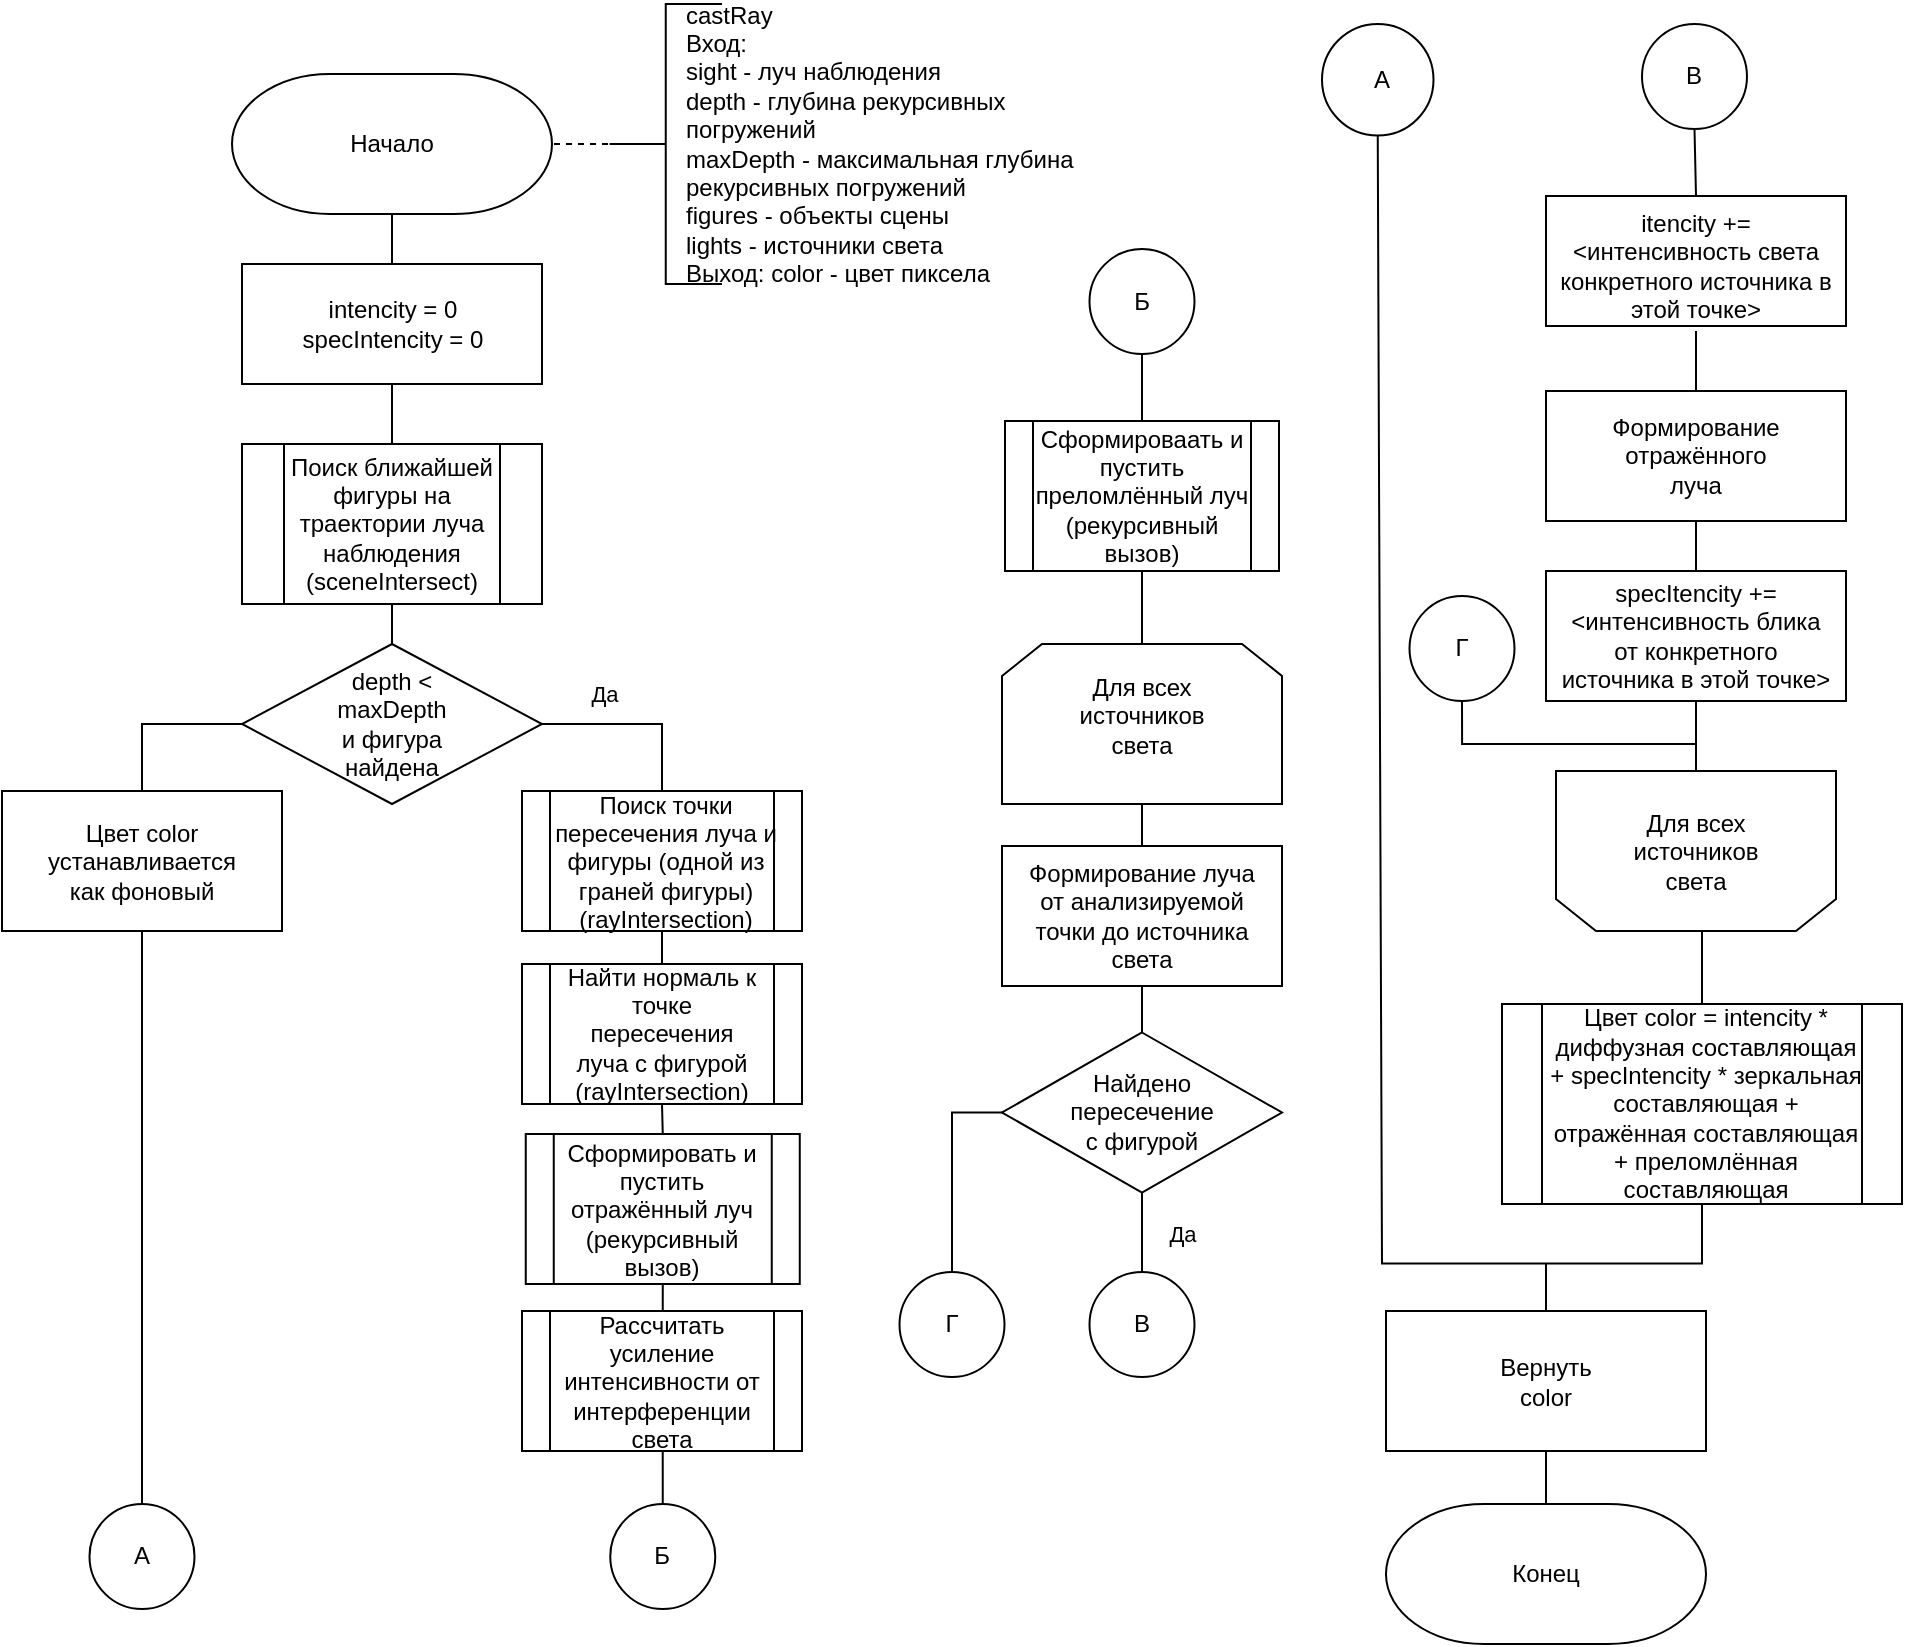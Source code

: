 <mxfile version="20.6.0" type="device"><diagram id="fVO1fbfDSR9VCBx-ozSu" name="Page-1"><mxGraphModel dx="976" dy="614" grid="1" gridSize="10" guides="1" tooltips="1" connect="1" arrows="1" fold="1" page="0" pageScale="1" pageWidth="827" pageHeight="1169" math="0" shadow="0"><root><mxCell id="0"/><mxCell id="1" parent="0"/><mxCell id="w2PnxdbFsfGUaYTy7Jyk-63" value="" style="shape=process;whiteSpace=wrap;html=1;backgroundOutline=1;" parent="1" vertex="1"><mxGeometry x="820" y="510" width="200" height="100" as="geometry"/></mxCell><mxCell id="dwjosPTiNND8Au1uQ1Ts-14" style="edgeStyle=orthogonalEdgeStyle;rounded=0;orthogonalLoop=1;jettySize=auto;html=1;entryX=0.5;entryY=0;entryDx=0;entryDy=0;strokeWidth=1;endArrow=none;endFill=0;" parent="1" source="w2PnxdbFsfGUaYTy7Jyk-39" target="dwjosPTiNND8Au1uQ1Ts-12" edge="1"><mxGeometry relative="1" as="geometry"><Array as="points"><mxPoint x="545" y="564"/></Array></mxGeometry></mxCell><mxCell id="w2PnxdbFsfGUaYTy7Jyk-39" value="" style="rhombus;whiteSpace=wrap;html=1;" parent="1" vertex="1"><mxGeometry x="570" y="524.25" width="140" height="80" as="geometry"/></mxCell><mxCell id="w2PnxdbFsfGUaYTy7Jyk-33" value="" style="shape=loopLimit;whiteSpace=wrap;html=1;" parent="1" vertex="1"><mxGeometry x="570" y="330" width="140" height="80" as="geometry"/></mxCell><mxCell id="w2PnxdbFsfGUaYTy7Jyk-21" value="" style="shape=process;whiteSpace=wrap;html=1;backgroundOutline=1;" parent="1" vertex="1"><mxGeometry x="330" y="403.5" width="140" height="70" as="geometry"/></mxCell><mxCell id="w2PnxdbFsfGUaYTy7Jyk-3" value="" style="strokeWidth=1;html=1;shape=mxgraph.flowchart.annotation_2;align=left;labelPosition=right;pointerEvents=1;" parent="1" vertex="1"><mxGeometry x="373.75" y="10" width="56.25" height="140" as="geometry"/></mxCell><mxCell id="w2PnxdbFsfGUaYTy7Jyk-4" value="" style="endArrow=none;dashed=1;html=1;strokeWidth=1;rounded=0;entryX=0;entryY=0.5;entryDx=0;entryDy=0;entryPerimeter=0;exitX=1;exitY=0.5;exitDx=0;exitDy=0;" parent="1" target="w2PnxdbFsfGUaYTy7Jyk-3" edge="1"><mxGeometry width="50" height="50" relative="1" as="geometry"><mxPoint x="340" y="80" as="sourcePoint"/><mxPoint x="280" y="195" as="targetPoint"/></mxGeometry></mxCell><mxCell id="w2PnxdbFsfGUaYTy7Jyk-5" value="castRay&lt;br&gt;Вход:&lt;br&gt;sight - луч наблюдения&lt;br&gt;depth - глубина рекурсивных погружений&lt;br&gt;maxDepth - максимальная глубина рекурсивных погружений&lt;br&gt;figures - объекты сцены&lt;br&gt;lights - источники света&lt;br&gt;Выход: color - цвет пиксела" style="text;html=1;strokeColor=none;fillColor=none;align=left;verticalAlign=middle;whiteSpace=wrap;rounded=0;" parent="1" vertex="1"><mxGeometry x="410" y="50" width="223.75" height="60" as="geometry"/></mxCell><mxCell id="w2PnxdbFsfGUaYTy7Jyk-8" value="" style="endArrow=none;html=1;rounded=0;exitX=0.5;exitY=1;exitDx=0;exitDy=0;endFill=0;" parent="1" edge="1"><mxGeometry width="50" height="50" relative="1" as="geometry"><mxPoint x="265" y="115" as="sourcePoint"/><mxPoint x="265" y="140" as="targetPoint"/></mxGeometry></mxCell><mxCell id="w2PnxdbFsfGUaYTy7Jyk-10" value="" style="strokeWidth=1;html=1;shape=mxgraph.flowchart.decision;whiteSpace=wrap;" parent="1" vertex="1"><mxGeometry x="190" y="330" width="150" height="80" as="geometry"/></mxCell><mxCell id="w2PnxdbFsfGUaYTy7Jyk-11" value="" style="verticalLabelPosition=bottom;verticalAlign=top;html=1;shape=process;whiteSpace=wrap;rounded=0;size=0.14;arcSize=6;" parent="1" vertex="1"><mxGeometry x="190" y="230" width="150" height="80" as="geometry"/></mxCell><mxCell id="w2PnxdbFsfGUaYTy7Jyk-7" value="Поиск ближайшей фигуры на траектории луча наблюдения&lt;br&gt;(sceneIntersect)" style="text;html=1;strokeColor=none;fillColor=none;align=center;verticalAlign=middle;whiteSpace=wrap;rounded=0;" parent="1" vertex="1"><mxGeometry x="205" y="255" width="120" height="30" as="geometry"/></mxCell><mxCell id="w2PnxdbFsfGUaYTy7Jyk-12" value="depth &amp;lt; maxDepth и фигура найдена" style="text;html=1;strokeColor=none;fillColor=none;align=center;verticalAlign=middle;whiteSpace=wrap;rounded=0;" parent="1" vertex="1"><mxGeometry x="235" y="355" width="60" height="30" as="geometry"/></mxCell><mxCell id="w2PnxdbFsfGUaYTy7Jyk-13" value="" style="endArrow=none;html=1;rounded=0;entryX=0.5;entryY=0;entryDx=0;entryDy=0;entryPerimeter=0;endFill=0;exitX=0.5;exitY=1;exitDx=0;exitDy=0;" parent="1" source="w2PnxdbFsfGUaYTy7Jyk-11" edge="1"><mxGeometry width="50" height="50" relative="1" as="geometry"><mxPoint x="260" y="310" as="sourcePoint"/><mxPoint x="265" y="330" as="targetPoint"/></mxGeometry></mxCell><mxCell id="w2PnxdbFsfGUaYTy7Jyk-14" value="" style="rounded=0;whiteSpace=wrap;html=1;" parent="1" vertex="1"><mxGeometry x="70" y="403.5" width="140" height="70" as="geometry"/></mxCell><mxCell id="w2PnxdbFsfGUaYTy7Jyk-15" value="Цвет color устанавливается как фоновый" style="text;html=1;strokeColor=none;fillColor=none;align=center;verticalAlign=middle;whiteSpace=wrap;rounded=0;" parent="1" vertex="1"><mxGeometry x="110" y="423.5" width="60" height="30" as="geometry"/></mxCell><mxCell id="w2PnxdbFsfGUaYTy7Jyk-17" value="" style="endArrow=none;html=1;rounded=0;exitX=0;exitY=0.5;exitDx=0;exitDy=0;exitPerimeter=0;entryX=0.5;entryY=0;entryDx=0;entryDy=0;endFill=0;" parent="1" source="w2PnxdbFsfGUaYTy7Jyk-10" target="w2PnxdbFsfGUaYTy7Jyk-14" edge="1"><mxGeometry width="50" height="50" relative="1" as="geometry"><mxPoint x="310" y="405" as="sourcePoint"/><mxPoint x="360" y="355" as="targetPoint"/><Array as="points"><mxPoint x="140" y="370"/></Array></mxGeometry></mxCell><mxCell id="w2PnxdbFsfGUaYTy7Jyk-19" value="Да" style="endArrow=none;html=1;rounded=0;exitX=1;exitY=0.5;exitDx=0;exitDy=0;exitPerimeter=0;entryX=0.5;entryY=0;entryDx=0;entryDy=0;endFill=0;" parent="1" source="w2PnxdbFsfGUaYTy7Jyk-10" target="w2PnxdbFsfGUaYTy7Jyk-21" edge="1"><mxGeometry x="-0.351" y="15" width="50" height="50" relative="1" as="geometry"><mxPoint x="310" y="405" as="sourcePoint"/><mxPoint x="460" y="435" as="targetPoint"/><Array as="points"><mxPoint x="400" y="370"/></Array><mxPoint as="offset"/></mxGeometry></mxCell><mxCell id="w2PnxdbFsfGUaYTy7Jyk-20" value="Поиск точки пересечения луча и фигуры (одной из граней фигуры)&lt;br&gt;(rayIntersection)" style="text;html=1;strokeColor=none;fillColor=none;align=center;verticalAlign=middle;whiteSpace=wrap;rounded=0;" parent="1" vertex="1"><mxGeometry x="331.88" y="423.5" width="140" height="30" as="geometry"/></mxCell><mxCell id="w2PnxdbFsfGUaYTy7Jyk-22" value="" style="shape=process;whiteSpace=wrap;html=1;backgroundOutline=1;" parent="1" vertex="1"><mxGeometry x="330" y="490" width="140" height="70" as="geometry"/></mxCell><mxCell id="w2PnxdbFsfGUaYTy7Jyk-23" value="Найти нормаль к точке пересечения луча с фигурой&lt;br&gt;(rayIntersection)" style="text;html=1;strokeColor=none;fillColor=none;align=center;verticalAlign=middle;whiteSpace=wrap;rounded=0;" parent="1" vertex="1"><mxGeometry x="350" y="510" width="100" height="30" as="geometry"/></mxCell><mxCell id="w2PnxdbFsfGUaYTy7Jyk-24" value="" style="endArrow=none;html=1;rounded=0;exitX=0.5;exitY=1;exitDx=0;exitDy=0;entryX=0.5;entryY=0;entryDx=0;entryDy=0;endFill=0;" parent="1" source="w2PnxdbFsfGUaYTy7Jyk-21" target="w2PnxdbFsfGUaYTy7Jyk-22" edge="1"><mxGeometry width="50" height="50" relative="1" as="geometry"><mxPoint x="340" y="546.75" as="sourcePoint"/><mxPoint x="390" y="496.75" as="targetPoint"/></mxGeometry></mxCell><mxCell id="w2PnxdbFsfGUaYTy7Jyk-29" value="" style="endArrow=none;html=1;rounded=0;exitX=0.5;exitY=1;exitDx=0;exitDy=0;entryX=0.5;entryY=0;entryDx=0;entryDy=0;endFill=0;startArrow=none;" parent="1" source="AKUueDDUkcp5LXTn7VJ9-1" edge="1"><mxGeometry width="50" height="50" relative="1" as="geometry"><mxPoint x="320" y="676.75" as="sourcePoint"/><mxPoint x="400" y="636.75" as="targetPoint"/></mxGeometry></mxCell><mxCell id="w2PnxdbFsfGUaYTy7Jyk-32" value="Для всех источников света" style="text;html=1;strokeColor=none;fillColor=none;align=center;verticalAlign=middle;whiteSpace=wrap;rounded=0;" parent="1" vertex="1"><mxGeometry x="610" y="351" width="60" height="30" as="geometry"/></mxCell><mxCell id="w2PnxdbFsfGUaYTy7Jyk-35" value="" style="rounded=0;whiteSpace=wrap;html=1;" parent="1" vertex="1"><mxGeometry x="570" y="431" width="140" height="70" as="geometry"/></mxCell><mxCell id="w2PnxdbFsfGUaYTy7Jyk-36" value="Формирование луча от анализируемой точки до источника света" style="text;html=1;strokeColor=none;fillColor=none;align=center;verticalAlign=middle;whiteSpace=wrap;rounded=0;" parent="1" vertex="1"><mxGeometry x="575" y="451" width="130" height="30" as="geometry"/></mxCell><mxCell id="w2PnxdbFsfGUaYTy7Jyk-38" value="Найдено пересечение с фигурой" style="text;html=1;strokeColor=none;fillColor=none;align=center;verticalAlign=middle;whiteSpace=wrap;rounded=0;" parent="1" vertex="1"><mxGeometry x="610" y="549.25" width="60" height="30" as="geometry"/></mxCell><mxCell id="w2PnxdbFsfGUaYTy7Jyk-41" value="" style="endArrow=none;html=1;rounded=0;exitX=0.5;exitY=1;exitDx=0;exitDy=0;entryX=0.5;entryY=0;entryDx=0;entryDy=0;endFill=0;" parent="1" source="w2PnxdbFsfGUaYTy7Jyk-33" target="w2PnxdbFsfGUaYTy7Jyk-35" edge="1"><mxGeometry width="50" height="50" relative="1" as="geometry"><mxPoint x="640" y="406" as="sourcePoint"/><mxPoint x="670" y="441" as="targetPoint"/></mxGeometry></mxCell><mxCell id="w2PnxdbFsfGUaYTy7Jyk-42" value="" style="endArrow=none;html=1;rounded=0;exitX=0.5;exitY=1;exitDx=0;exitDy=0;entryX=0.5;entryY=0;entryDx=0;entryDy=0;endFill=0;" parent="1" source="w2PnxdbFsfGUaYTy7Jyk-35" target="w2PnxdbFsfGUaYTy7Jyk-39" edge="1"><mxGeometry width="50" height="50" relative="1" as="geometry"><mxPoint x="650" y="416" as="sourcePoint"/><mxPoint x="650" y="441" as="targetPoint"/></mxGeometry></mxCell><mxCell id="w2PnxdbFsfGUaYTy7Jyk-43" value="" style="rounded=0;whiteSpace=wrap;html=1;" parent="1" vertex="1"><mxGeometry x="842" y="106" width="150" height="65" as="geometry"/></mxCell><mxCell id="w2PnxdbFsfGUaYTy7Jyk-44" value="itencity += &amp;lt;интенсивность света конкретного источника в этой точке&amp;gt;" style="text;html=1;strokeColor=none;fillColor=none;align=center;verticalAlign=middle;whiteSpace=wrap;rounded=0;" parent="1" vertex="1"><mxGeometry x="847" y="126" width="140" height="30" as="geometry"/></mxCell><mxCell id="w2PnxdbFsfGUaYTy7Jyk-45" value="" style="rounded=0;whiteSpace=wrap;html=1;" parent="1" vertex="1"><mxGeometry x="190" y="140" width="150" height="60" as="geometry"/></mxCell><mxCell id="w2PnxdbFsfGUaYTy7Jyk-46" value="" style="endArrow=none;html=1;rounded=0;exitX=0.5;exitY=1;exitDx=0;exitDy=0;entryX=0.5;entryY=0;entryDx=0;entryDy=0;endFill=0;" parent="1" source="w2PnxdbFsfGUaYTy7Jyk-45" target="w2PnxdbFsfGUaYTy7Jyk-11" edge="1"><mxGeometry width="50" height="50" relative="1" as="geometry"><mxPoint x="450" y="280" as="sourcePoint"/><mxPoint x="500" y="230" as="targetPoint"/></mxGeometry></mxCell><mxCell id="w2PnxdbFsfGUaYTy7Jyk-47" value="intencity = 0&lt;br&gt;specIntencity = 0" style="text;html=1;strokeColor=none;fillColor=none;align=center;verticalAlign=middle;whiteSpace=wrap;rounded=0;" parent="1" vertex="1"><mxGeometry x="217.5" y="155" width="95" height="30" as="geometry"/></mxCell><mxCell id="w2PnxdbFsfGUaYTy7Jyk-48" value="" style="rounded=0;whiteSpace=wrap;html=1;" parent="1" vertex="1"><mxGeometry x="842" y="203.5" width="150" height="65" as="geometry"/></mxCell><mxCell id="w2PnxdbFsfGUaYTy7Jyk-49" value="Формирование отражённого луча" style="text;html=1;strokeColor=none;fillColor=none;align=center;verticalAlign=middle;whiteSpace=wrap;rounded=0;" parent="1" vertex="1"><mxGeometry x="887" y="221" width="60" height="30" as="geometry"/></mxCell><mxCell id="w2PnxdbFsfGUaYTy7Jyk-50" value="" style="rounded=0;whiteSpace=wrap;html=1;" parent="1" vertex="1"><mxGeometry x="842" y="293.5" width="150" height="65" as="geometry"/></mxCell><mxCell id="w2PnxdbFsfGUaYTy7Jyk-51" value="specItencity += &amp;lt;интенсивность блика от конкретного источника в этой точке&amp;gt;" style="text;html=1;strokeColor=none;fillColor=none;align=center;verticalAlign=middle;whiteSpace=wrap;rounded=0;" parent="1" vertex="1"><mxGeometry x="847" y="311" width="140" height="30" as="geometry"/></mxCell><mxCell id="w2PnxdbFsfGUaYTy7Jyk-52" value="Да" style="endArrow=none;html=1;rounded=0;exitX=0.5;exitY=1;exitDx=0;exitDy=0;endFill=0;" parent="1" source="w2PnxdbFsfGUaYTy7Jyk-39" edge="1"><mxGeometry y="20" width="50" height="50" relative="1" as="geometry"><mxPoint x="660" y="786" as="sourcePoint"/><mxPoint x="640" y="646" as="targetPoint"/><mxPoint as="offset"/></mxGeometry></mxCell><mxCell id="w2PnxdbFsfGUaYTy7Jyk-53" value="" style="endArrow=none;html=1;rounded=0;exitX=0.5;exitY=1;exitDx=0;exitDy=0;entryX=0.5;entryY=0;entryDx=0;entryDy=0;endFill=0;" parent="1" target="w2PnxdbFsfGUaYTy7Jyk-48" edge="1"><mxGeometry width="50" height="50" relative="1" as="geometry"><mxPoint x="917" y="173.5" as="sourcePoint"/><mxPoint x="987" y="203.5" as="targetPoint"/></mxGeometry></mxCell><mxCell id="w2PnxdbFsfGUaYTy7Jyk-54" value="" style="endArrow=none;html=1;rounded=0;exitX=0.5;exitY=1;exitDx=0;exitDy=0;entryX=0.5;entryY=0;entryDx=0;entryDy=0;endFill=0;" parent="1" source="w2PnxdbFsfGUaYTy7Jyk-48" target="w2PnxdbFsfGUaYTy7Jyk-50" edge="1"><mxGeometry width="50" height="50" relative="1" as="geometry"><mxPoint x="937" y="253.5" as="sourcePoint"/><mxPoint x="987" y="203.5" as="targetPoint"/></mxGeometry></mxCell><mxCell id="w2PnxdbFsfGUaYTy7Jyk-86" style="edgeStyle=orthogonalEdgeStyle;rounded=0;orthogonalLoop=1;jettySize=auto;html=1;exitX=0.5;exitY=0;exitDx=0;exitDy=0;entryX=0.5;entryY=0;entryDx=0;entryDy=0;endArrow=none;endFill=0;" parent="1" source="w2PnxdbFsfGUaYTy7Jyk-55" target="w2PnxdbFsfGUaYTy7Jyk-63" edge="1"><mxGeometry relative="1" as="geometry"/></mxCell><mxCell id="w2PnxdbFsfGUaYTy7Jyk-55" value="" style="shape=loopLimit;whiteSpace=wrap;html=1;rotation=-180;" parent="1" vertex="1"><mxGeometry x="847" y="393.5" width="140" height="80" as="geometry"/></mxCell><mxCell id="w2PnxdbFsfGUaYTy7Jyk-56" value="Для всех источников света" style="text;html=1;strokeColor=none;fillColor=none;align=center;verticalAlign=middle;whiteSpace=wrap;rounded=0;" parent="1" vertex="1"><mxGeometry x="887" y="418.5" width="60" height="30" as="geometry"/></mxCell><mxCell id="w2PnxdbFsfGUaYTy7Jyk-57" value="" style="endArrow=none;html=1;rounded=0;exitX=0.5;exitY=1;exitDx=0;exitDy=0;entryX=0.5;entryY=1;entryDx=0;entryDy=0;endFill=0;" parent="1" source="w2PnxdbFsfGUaYTy7Jyk-50" target="w2PnxdbFsfGUaYTy7Jyk-55" edge="1"><mxGeometry width="50" height="50" relative="1" as="geometry"><mxPoint x="987" y="473.5" as="sourcePoint"/><mxPoint x="1037" y="423.5" as="targetPoint"/></mxGeometry></mxCell><mxCell id="w2PnxdbFsfGUaYTy7Jyk-62" value="Цвет color = intencity * диффузная составляющая + specIntencity * зеркальная составляющая + отражённая составляющая + преломлённая составляющая" style="text;html=1;strokeColor=none;fillColor=none;align=center;verticalAlign=middle;whiteSpace=wrap;rounded=0;" parent="1" vertex="1"><mxGeometry x="842" y="545" width="160" height="30" as="geometry"/></mxCell><mxCell id="w2PnxdbFsfGUaYTy7Jyk-65" value="" style="rounded=0;whiteSpace=wrap;html=1;" parent="1" vertex="1"><mxGeometry x="762" y="663.5" width="160" height="70" as="geometry"/></mxCell><mxCell id="w2PnxdbFsfGUaYTy7Jyk-66" value="Вернуть color" style="text;html=1;strokeColor=none;fillColor=none;align=center;verticalAlign=middle;whiteSpace=wrap;rounded=0;" parent="1" vertex="1"><mxGeometry x="812" y="683.5" width="60" height="30" as="geometry"/></mxCell><mxCell id="w2PnxdbFsfGUaYTy7Jyk-67" value="" style="endArrow=none;html=1;rounded=0;entryX=0.5;entryY=0;entryDx=0;entryDy=0;endFill=0;" parent="1" target="w2PnxdbFsfGUaYTy7Jyk-65" edge="1"><mxGeometry width="50" height="50" relative="1" as="geometry"><mxPoint x="842" y="640" as="sourcePoint"/><mxPoint x="1102" y="673.5" as="targetPoint"/></mxGeometry></mxCell><mxCell id="w2PnxdbFsfGUaYTy7Jyk-70" value="" style="endArrow=none;html=1;rounded=0;exitX=0.5;exitY=1;exitDx=0;exitDy=0;entryX=0.5;entryY=0;entryDx=0;entryDy=0;endFill=0;" parent="1" source="w2PnxdbFsfGUaYTy7Jyk-65" edge="1"><mxGeometry width="50" height="50" relative="1" as="geometry"><mxPoint x="1102" y="783.5" as="sourcePoint"/><mxPoint x="842" y="763.5" as="targetPoint"/></mxGeometry></mxCell><mxCell id="dwjosPTiNND8Au1uQ1Ts-29" style="edgeStyle=orthogonalEdgeStyle;rounded=0;orthogonalLoop=1;jettySize=auto;html=1;entryX=0.5;entryY=1;entryDx=0;entryDy=0;strokeWidth=1;endArrow=none;endFill=0;" parent="1" source="w2PnxdbFsfGUaYTy7Jyk-73" edge="1" target="AKUueDDUkcp5LXTn7VJ9-1"><mxGeometry relative="1" as="geometry"><mxPoint x="400" y="705.25" as="targetPoint"/></mxGeometry></mxCell><mxCell id="w2PnxdbFsfGUaYTy7Jyk-73" value="" style="ellipse;whiteSpace=wrap;html=1;aspect=fixed;" parent="1" vertex="1"><mxGeometry x="374.13" y="760" width="52.5" height="52.5" as="geometry"/></mxCell><mxCell id="w2PnxdbFsfGUaYTy7Jyk-74" value="" style="ellipse;whiteSpace=wrap;html=1;aspect=fixed;" parent="1" vertex="1"><mxGeometry x="113.75" y="760" width="52.5" height="52.5" as="geometry"/></mxCell><mxCell id="w2PnxdbFsfGUaYTy7Jyk-75" value="" style="endArrow=none;html=1;rounded=0;entryX=0.5;entryY=1;entryDx=0;entryDy=0;exitX=0.5;exitY=0;exitDx=0;exitDy=0;" parent="1" source="w2PnxdbFsfGUaYTy7Jyk-74" target="w2PnxdbFsfGUaYTy7Jyk-14" edge="1"><mxGeometry width="50" height="50" relative="1" as="geometry"><mxPoint x="140" y="629" as="sourcePoint"/><mxPoint x="140" y="294" as="targetPoint"/></mxGeometry></mxCell><mxCell id="w2PnxdbFsfGUaYTy7Jyk-77" value="A&lt;span style=&quot;color: rgba(0, 0, 0, 0); font-family: monospace; font-size: 0px; text-align: start;&quot;&gt;%3CmxGraphModel%3E%3Croot%3E%3CmxCell%20id%3D%220%22%2F%3E%3CmxCell%20id%3D%221%22%20parent%3D%220%22%2F%3E%3CmxCell%20id%3D%222%22%20value%3D%22%22%20style%3D%22ellipse%3BwhiteSpace%3Dwrap%3Bhtml%3D1%3Baspect%3Dfixed%3B%22%20vertex%3D%221%22%20parent%3D%221%22%3E%3CmxGeometry%20x%3D%22433.75%22%20y%3D%221160%22%20width%3D%2252.5%22%20height%3D%2252.5%22%20as%3D%22geometry%22%2F%3E%3C%2FmxCell%3E%3C%2Froot%3E%3C%2FmxGraphModel%3E&lt;/span&gt;" style="text;html=1;strokeColor=none;fillColor=none;align=center;verticalAlign=middle;whiteSpace=wrap;rounded=0;" parent="1" vertex="1"><mxGeometry x="110" y="771.25" width="60" height="30" as="geometry"/></mxCell><mxCell id="w2PnxdbFsfGUaYTy7Jyk-78" value="Б" style="text;html=1;strokeColor=none;fillColor=none;align=center;verticalAlign=middle;whiteSpace=wrap;rounded=0;" parent="1" vertex="1"><mxGeometry x="370" y="771.25" width="60" height="30" as="geometry"/></mxCell><mxCell id="w2PnxdbFsfGUaYTy7Jyk-79" value="" style="ellipse;whiteSpace=wrap;html=1;aspect=fixed;" parent="1" vertex="1"><mxGeometry x="730" y="20" width="55.75" height="55.75" as="geometry"/></mxCell><mxCell id="w2PnxdbFsfGUaYTy7Jyk-80" value="A&lt;span style=&quot;color: rgba(0, 0, 0, 0); font-family: monospace; font-size: 0px; text-align: start;&quot;&gt;%3CmxGraphModel%3E%3Croot%3E%3CmxCell%20id%3D%220%22%2F%3E%3CmxCell%20id%3D%221%22%20parent%3D%220%22%2F%3E%3CmxCell%20id%3D%222%22%20value%3D%22%22%20style%3D%22ellipse%3BwhiteSpace%3Dwrap%3Bhtml%3D1%3Baspect%3Dfixed%3B%22%20vertex%3D%221%22%20parent%3D%221%22%3E%3CmxGeometry%20x%3D%22433.75%22%20y%3D%221160%22%20width%3D%2252.5%22%20height%3D%2252.5%22%20as%3D%22geometry%22%2F%3E%3C%2FmxCell%3E%3C%2Froot%3E%3C%2FmxGraphModel%3E&lt;/span&gt;" style="text;html=1;strokeColor=none;fillColor=none;align=center;verticalAlign=middle;whiteSpace=wrap;rounded=0;" parent="1" vertex="1"><mxGeometry x="730" y="32.88" width="60" height="30" as="geometry"/></mxCell><mxCell id="w2PnxdbFsfGUaYTy7Jyk-81" value="" style="ellipse;whiteSpace=wrap;html=1;aspect=fixed;" parent="1" vertex="1"><mxGeometry x="890" y="20" width="52.5" height="52.5" as="geometry"/></mxCell><mxCell id="w2PnxdbFsfGUaYTy7Jyk-82" value="В" style="text;html=1;strokeColor=none;fillColor=none;align=center;verticalAlign=middle;whiteSpace=wrap;rounded=0;" parent="1" vertex="1"><mxGeometry x="886.25" y="31.25" width="60" height="30" as="geometry"/></mxCell><mxCell id="w2PnxdbFsfGUaYTy7Jyk-83" value="" style="endArrow=none;html=1;rounded=0;exitX=0.5;exitY=1;exitDx=0;exitDy=0;entryX=0.5;entryY=0;entryDx=0;entryDy=0;endFill=0;" parent="1" source="w2PnxdbFsfGUaYTy7Jyk-81" target="w2PnxdbFsfGUaYTy7Jyk-43" edge="1"><mxGeometry width="50" height="50" relative="1" as="geometry"><mxPoint x="980" y="20" as="sourcePoint"/><mxPoint x="1030" y="-30" as="targetPoint"/></mxGeometry></mxCell><mxCell id="w2PnxdbFsfGUaYTy7Jyk-84" value="" style="endArrow=none;html=1;rounded=0;entryX=0.5;entryY=1;entryDx=0;entryDy=0;exitX=0.5;exitY=1;exitDx=0;exitDy=0;exitPerimeter=0;endFill=0;" parent="1" source="w2PnxdbFsfGUaYTy7Jyk-63" target="w2PnxdbFsfGUaYTy7Jyk-79" edge="1"><mxGeometry width="50" height="50" relative="1" as="geometry"><mxPoint x="1030" y="620" as="sourcePoint"/><mxPoint x="1160" y="190" as="targetPoint"/><Array as="points"><mxPoint x="920" y="639.75"/><mxPoint x="760" y="639.75"/></Array></mxGeometry></mxCell><mxCell id="dwjosPTiNND8Au1uQ1Ts-1" value="" style="strokeWidth=1;html=1;shape=mxgraph.flowchart.terminator;whiteSpace=wrap;" parent="1" vertex="1"><mxGeometry x="185" y="45" width="160" height="70" as="geometry"/></mxCell><mxCell id="w2PnxdbFsfGUaYTy7Jyk-2" value="Начало" style="text;html=1;strokeColor=none;fillColor=none;align=center;verticalAlign=middle;whiteSpace=wrap;rounded=0;" parent="1" vertex="1"><mxGeometry x="235" y="65" width="60" height="30" as="geometry"/></mxCell><mxCell id="dwjosPTiNND8Au1uQ1Ts-2" value="" style="strokeWidth=1;html=1;shape=mxgraph.flowchart.terminator;whiteSpace=wrap;" parent="1" vertex="1"><mxGeometry x="762" y="760" width="160" height="70" as="geometry"/></mxCell><mxCell id="w2PnxdbFsfGUaYTy7Jyk-71" value="Конец" style="text;html=1;strokeColor=none;fillColor=none;align=center;verticalAlign=middle;whiteSpace=wrap;rounded=0;" parent="1" vertex="1"><mxGeometry x="812" y="780" width="60" height="30" as="geometry"/></mxCell><mxCell id="dwjosPTiNND8Au1uQ1Ts-9" style="edgeStyle=orthogonalEdgeStyle;rounded=0;orthogonalLoop=1;jettySize=auto;html=1;exitX=0.5;exitY=1;exitDx=0;exitDy=0;entryX=0.5;entryY=0;entryDx=0;entryDy=0;strokeWidth=1;endArrow=none;endFill=0;" parent="1" source="dwjosPTiNND8Au1uQ1Ts-7" target="w2PnxdbFsfGUaYTy7Jyk-33" edge="1"><mxGeometry relative="1" as="geometry"/></mxCell><mxCell id="dwjosPTiNND8Au1uQ1Ts-7" value="" style="ellipse;whiteSpace=wrap;html=1;aspect=fixed;" parent="1" vertex="1"><mxGeometry x="613.75" y="132.5" width="52.5" height="52.5" as="geometry"/></mxCell><mxCell id="dwjosPTiNND8Au1uQ1Ts-8" value="Б" style="text;html=1;strokeColor=none;fillColor=none;align=center;verticalAlign=middle;whiteSpace=wrap;rounded=0;" parent="1" vertex="1"><mxGeometry x="610" y="143.75" width="60" height="30" as="geometry"/></mxCell><mxCell id="dwjosPTiNND8Au1uQ1Ts-10" value="" style="ellipse;whiteSpace=wrap;html=1;aspect=fixed;" parent="1" vertex="1"><mxGeometry x="613.75" y="644" width="52.5" height="52.5" as="geometry"/></mxCell><mxCell id="dwjosPTiNND8Au1uQ1Ts-11" value="В" style="text;html=1;strokeColor=none;fillColor=none;align=center;verticalAlign=middle;whiteSpace=wrap;rounded=0;" parent="1" vertex="1"><mxGeometry x="610" y="655.25" width="60" height="30" as="geometry"/></mxCell><mxCell id="dwjosPTiNND8Au1uQ1Ts-12" value="" style="ellipse;whiteSpace=wrap;html=1;aspect=fixed;" parent="1" vertex="1"><mxGeometry x="518.75" y="644" width="52.5" height="52.5" as="geometry"/></mxCell><mxCell id="dwjosPTiNND8Au1uQ1Ts-13" value="Г" style="text;html=1;strokeColor=none;fillColor=none;align=center;verticalAlign=middle;whiteSpace=wrap;rounded=0;" parent="1" vertex="1"><mxGeometry x="515" y="655.25" width="60" height="30" as="geometry"/></mxCell><mxCell id="dwjosPTiNND8Au1uQ1Ts-19" style="edgeStyle=orthogonalEdgeStyle;rounded=0;orthogonalLoop=1;jettySize=auto;html=1;entryX=0.5;entryY=1;entryDx=0;entryDy=0;strokeWidth=1;endArrow=none;endFill=0;" parent="1" source="dwjosPTiNND8Au1uQ1Ts-17" target="w2PnxdbFsfGUaYTy7Jyk-55" edge="1"><mxGeometry relative="1" as="geometry"><Array as="points"><mxPoint x="800" y="380"/><mxPoint x="917" y="380"/></Array></mxGeometry></mxCell><mxCell id="dwjosPTiNND8Au1uQ1Ts-17" value="" style="ellipse;whiteSpace=wrap;html=1;aspect=fixed;" parent="1" vertex="1"><mxGeometry x="773.75" y="306" width="52.5" height="52.5" as="geometry"/></mxCell><mxCell id="dwjosPTiNND8Au1uQ1Ts-18" value="Г" style="text;html=1;strokeColor=none;fillColor=none;align=center;verticalAlign=middle;whiteSpace=wrap;rounded=0;" parent="1" vertex="1"><mxGeometry x="770" y="317.25" width="60" height="30" as="geometry"/></mxCell><mxCell id="AKUueDDUkcp5LXTn7VJ9-2" value="Сформироваать и пустить преломлённый луч (рекурсивный вызов)" style="shape=process;whiteSpace=wrap;html=1;backgroundOutline=1;" parent="1" vertex="1"><mxGeometry x="571.5" y="218.5" width="137" height="75" as="geometry"/></mxCell><mxCell id="AKUueDDUkcp5LXTn7VJ9-1" value="Сформировать и пустить отражённый луч (рекурсивный вызов)" style="shape=process;whiteSpace=wrap;html=1;backgroundOutline=1;" parent="1" vertex="1"><mxGeometry x="331.88" y="575" width="137" height="75" as="geometry"/></mxCell><mxCell id="XKa3gSri3u_bsFS4p8ly-1" value="" style="endArrow=none;html=1;rounded=0;exitX=0.5;exitY=1;exitDx=0;exitDy=0;entryX=0.5;entryY=0;entryDx=0;entryDy=0;endFill=0;" edge="1" parent="1" source="w2PnxdbFsfGUaYTy7Jyk-22" target="AKUueDDUkcp5LXTn7VJ9-1"><mxGeometry width="50" height="50" relative="1" as="geometry"><mxPoint x="400" y="560" as="sourcePoint"/><mxPoint x="400" y="636.75" as="targetPoint"/></mxGeometry></mxCell><mxCell id="XKa3gSri3u_bsFS4p8ly-3" value="Рассчитать усиление интенсивности от интерференции света" style="shape=process;whiteSpace=wrap;html=1;backgroundOutline=1;" vertex="1" parent="1"><mxGeometry x="330" y="663.5" width="140" height="70" as="geometry"/></mxCell></root></mxGraphModel></diagram></mxfile>